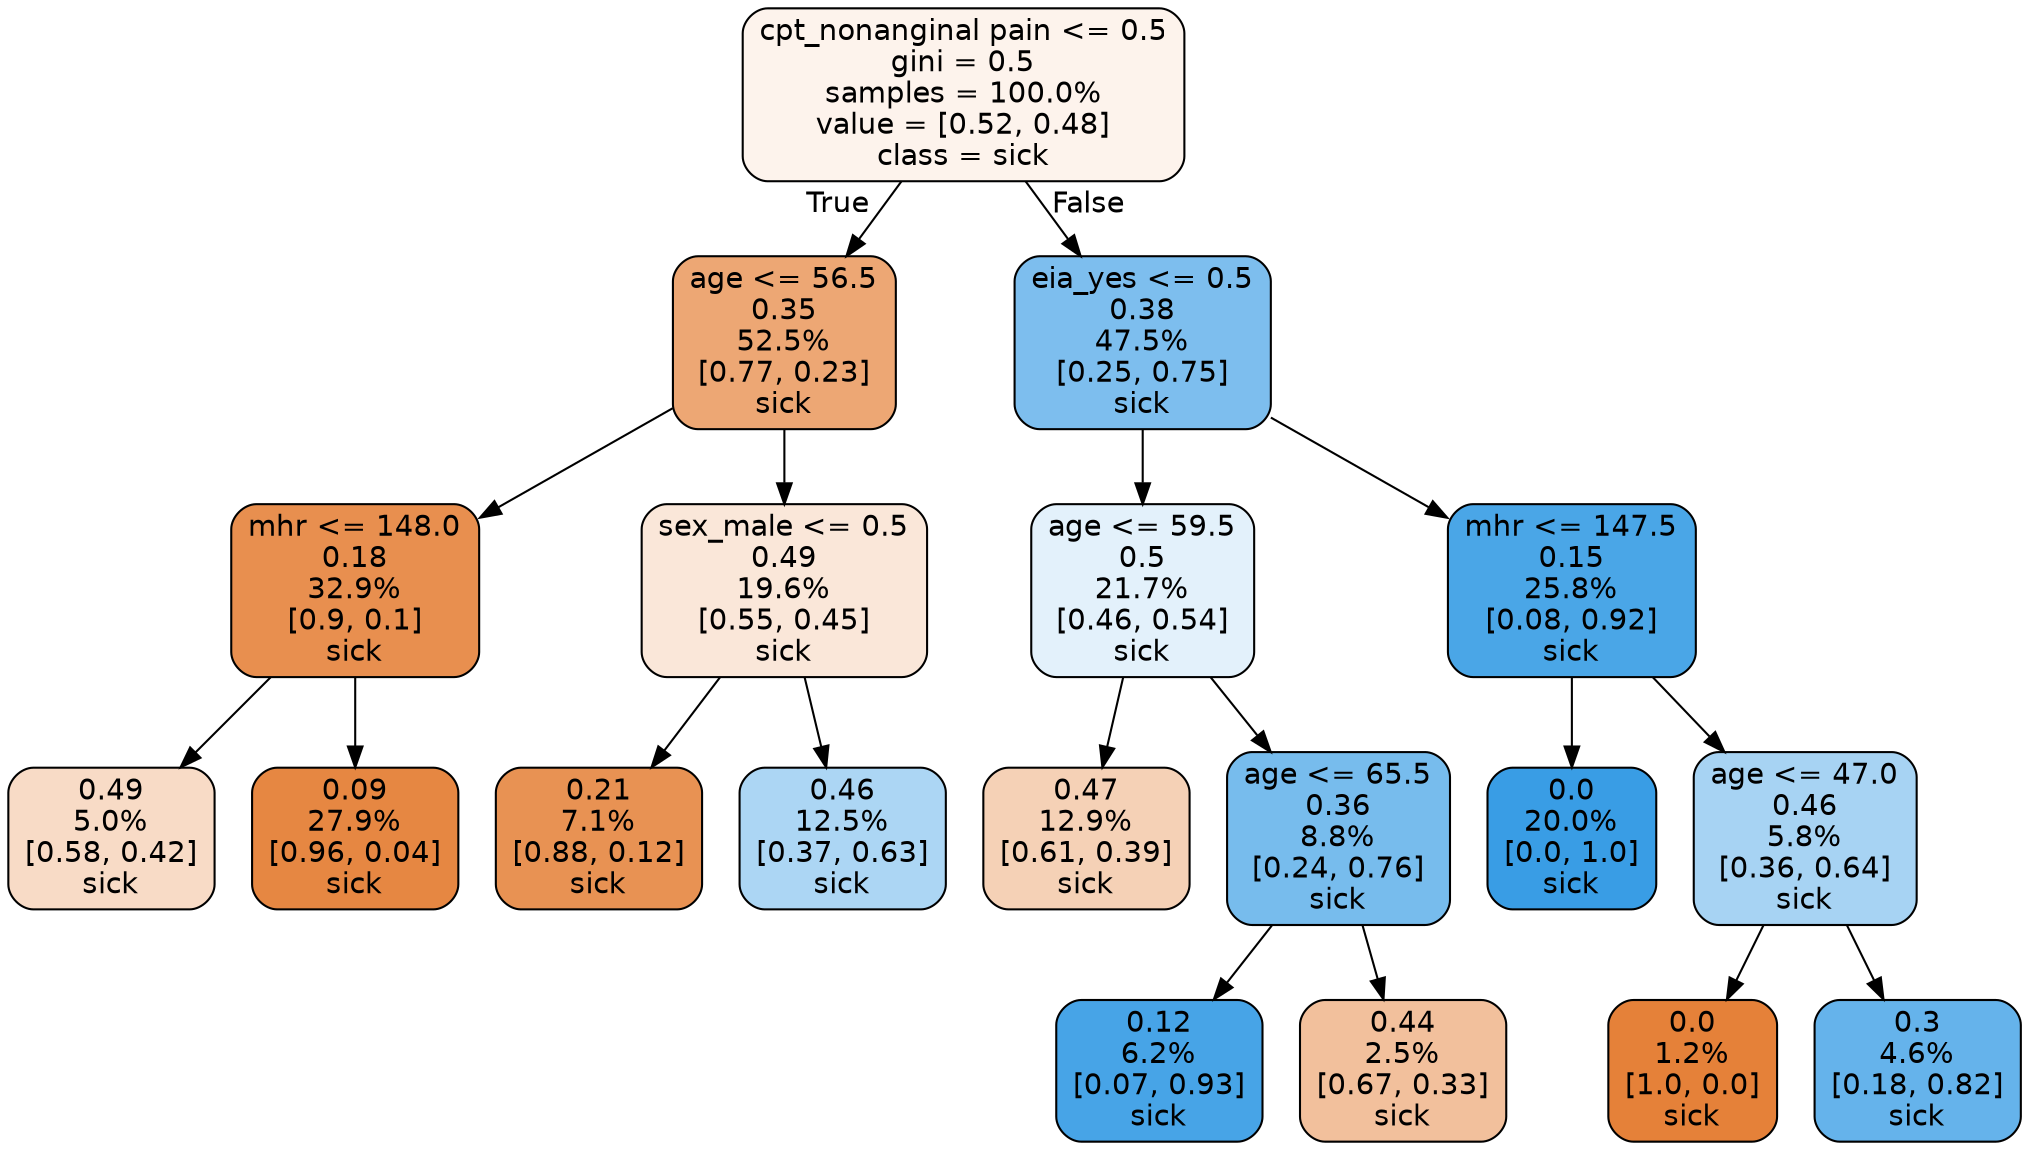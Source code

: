 digraph Tree {
node [shape=box, style="filled, rounded", color="black", fontname="helvetica"] ;
edge [fontname="helvetica"] ;
0 [label="cpt_nonanginal pain <= 0.5\ngini = 0.5\nsamples = 100.0%\nvalue = [0.52, 0.48]\nclass = sick", fillcolor="#fdf3ec"] ;
1 [label="age <= 56.5\n0.35\n52.5%\n[0.77, 0.23]\nsick", fillcolor="#eda774"] ;
0 -> 1 [labeldistance=2.5, labelangle=45, headlabel="True"] ;
5 [label="mhr <= 148.0\n0.18\n32.9%\n[0.9, 0.1]\nsick", fillcolor="#e88f4f"] ;
1 -> 5 ;
13 [label="0.49\n5.0%\n[0.58, 0.42]\nsick", fillcolor="#f8dbc6"] ;
5 -> 13 ;
14 [label="0.09\n27.9%\n[0.96, 0.04]\nsick", fillcolor="#e68742"] ;
5 -> 14 ;
6 [label="sex_male <= 0.5\n0.49\n19.6%\n[0.55, 0.45]\nsick", fillcolor="#fae7d9"] ;
1 -> 6 ;
7 [label="0.21\n7.1%\n[0.88, 0.12]\nsick", fillcolor="#e89253"] ;
6 -> 7 ;
8 [label="0.46\n12.5%\n[0.37, 0.63]\nsick", fillcolor="#acd6f4"] ;
6 -> 8 ;
2 [label="eia_yes <= 0.5\n0.38\n47.5%\n[0.25, 0.75]\nsick", fillcolor="#7dbeee"] ;
0 -> 2 [labeldistance=2.5, labelangle=-45, headlabel="False"] ;
3 [label="age <= 59.5\n0.5\n21.7%\n[0.46, 0.54]\nsick", fillcolor="#e3f1fb"] ;
2 -> 3 ;
9 [label="0.47\n12.9%\n[0.61, 0.39]\nsick", fillcolor="#f5d1b6"] ;
3 -> 9 ;
10 [label="age <= 65.5\n0.36\n8.8%\n[0.24, 0.76]\nsick", fillcolor="#77bced"] ;
3 -> 10 ;
11 [label="0.12\n6.2%\n[0.07, 0.93]\nsick", fillcolor="#47a4e7"] ;
10 -> 11 ;
12 [label="0.44\n2.5%\n[0.67, 0.33]\nsick", fillcolor="#f2c09c"] ;
10 -> 12 ;
4 [label="mhr <= 147.5\n0.15\n25.8%\n[0.08, 0.92]\nsick", fillcolor="#4aa6e7"] ;
2 -> 4 ;
15 [label="0.0\n20.0%\n[0.0, 1.0]\nsick", fillcolor="#399de5"] ;
4 -> 15 ;
16 [label="age <= 47.0\n0.46\n5.8%\n[0.36, 0.64]\nsick", fillcolor="#a7d3f3"] ;
4 -> 16 ;
17 [label="0.0\n1.2%\n[1.0, 0.0]\nsick", fillcolor="#e58139"] ;
16 -> 17 ;
18 [label="0.3\n4.6%\n[0.18, 0.82]\nsick", fillcolor="#65b3eb"] ;
16 -> 18 ;
}
